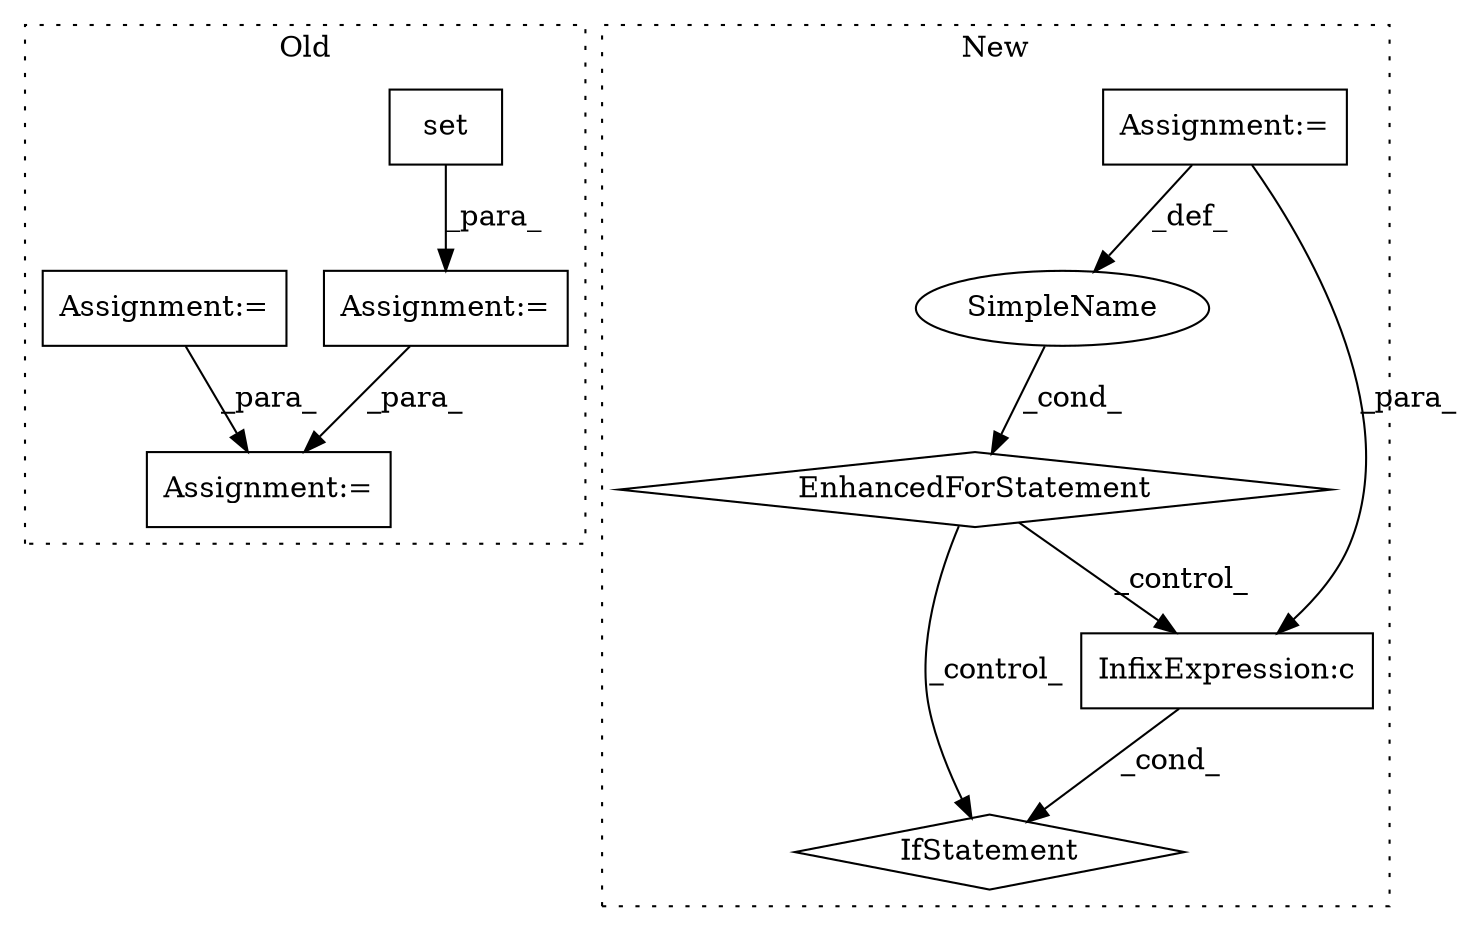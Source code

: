 digraph G {
subgraph cluster0 {
1 [label="set" a="32" s="1044" l="5" shape="box"];
4 [label="Assignment:=" a="7" s="1043" l="1" shape="box"];
7 [label="Assignment:=" a="7" s="1435" l="1" shape="box"];
8 [label="Assignment:=" a="7" s="1024" l="1" shape="box"];
label = "Old";
style="dotted";
}
subgraph cluster1 {
2 [label="EnhancedForStatement" a="70" s="1631,1709" l="53,2" shape="diamond"];
3 [label="Assignment:=" a="7" s="1631,1709" l="53,2" shape="box"];
5 [label="IfStatement" a="25" s="1719,1796" l="4,2" shape="diamond"];
6 [label="SimpleName" a="42" s="1688" l="4" shape="ellipse"];
9 [label="InfixExpression:c" a="27" s="1750" l="4" shape="box"];
label = "New";
style="dotted";
}
1 -> 4 [label="_para_"];
2 -> 5 [label="_control_"];
2 -> 9 [label="_control_"];
3 -> 9 [label="_para_"];
3 -> 6 [label="_def_"];
4 -> 7 [label="_para_"];
6 -> 2 [label="_cond_"];
8 -> 7 [label="_para_"];
9 -> 5 [label="_cond_"];
}